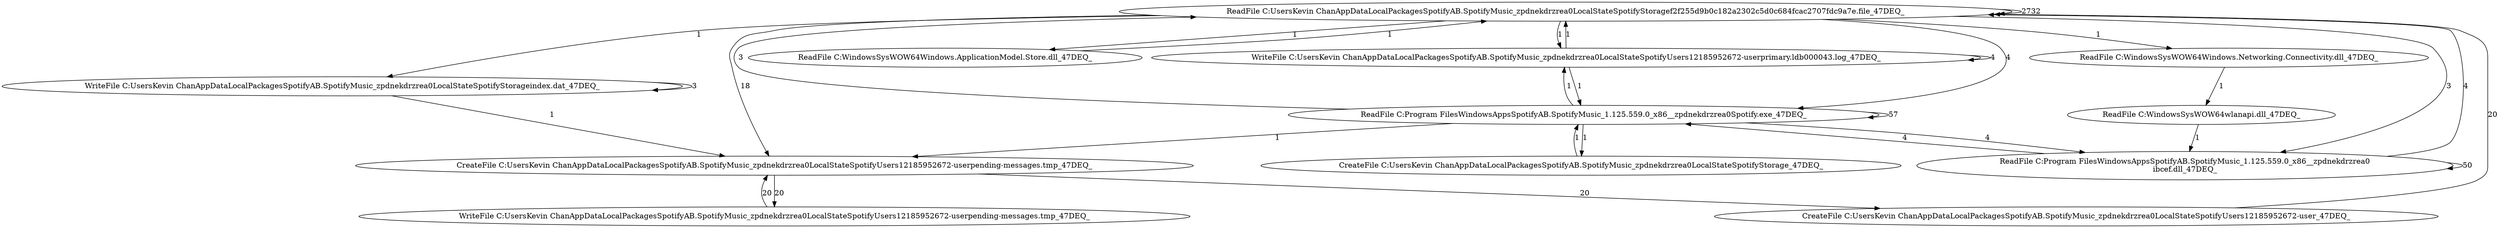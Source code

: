 strict digraph G {
  "ReadFile C:\Users\Kevin Chan\AppData\Local\Packages\SpotifyAB.SpotifyMusic_zpdnekdrzrea0\LocalState\Spotify\Storage\f2\f255d9b0c182a2302c5d0c684fcac2707fdc9a7e.file_47DEQ_";
  "WriteFile C:\Users\Kevin Chan\AppData\Local\Packages\SpotifyAB.SpotifyMusic_zpdnekdrzrea0\LocalState\Spotify\Storage\index.dat_47DEQ_";
  "CreateFile C:\Users\Kevin Chan\AppData\Local\Packages\SpotifyAB.SpotifyMusic_zpdnekdrzrea0\LocalState\Spotify\Users\12185952672-user\pending-messages.tmp_47DEQ_";
  "WriteFile C:\Users\Kevin Chan\AppData\Local\Packages\SpotifyAB.SpotifyMusic_zpdnekdrzrea0\LocalState\Spotify\Users\12185952672-user\pending-messages.tmp_47DEQ_";
  "CreateFile C:\Users\Kevin Chan\AppData\Local\Packages\SpotifyAB.SpotifyMusic_zpdnekdrzrea0\LocalState\Spotify\Users\12185952672-user_47DEQ_";
  "WriteFile C:\Users\Kevin Chan\AppData\Local\Packages\SpotifyAB.SpotifyMusic_zpdnekdrzrea0\LocalState\Spotify\Users\12185952672-user\primary.ldb\000043.log_47DEQ_";
  "ReadFile C:\Windows\SysWOW64\Windows.ApplicationModel.Store.dll_47DEQ_";
  "ReadFile C:\Windows\SysWOW64\Windows.Networking.Connectivity.dll_47DEQ_";
  "ReadFile C:\Windows\SysWOW64\wlanapi.dll_47DEQ_";
  "ReadFile C:\Program Files\WindowsApps\SpotifyAB.SpotifyMusic_1.125.559.0_x86__zpdnekdrzrea0\libcef.dll_47DEQ_";
  "ReadFile C:\Program Files\WindowsApps\SpotifyAB.SpotifyMusic_1.125.559.0_x86__zpdnekdrzrea0\Spotify.exe_47DEQ_";
  "CreateFile C:\Users\Kevin Chan\AppData\Local\Packages\SpotifyAB.SpotifyMusic_zpdnekdrzrea0\LocalState\Spotify\Storage_47DEQ_";
  "ReadFile C:\Users\Kevin Chan\AppData\Local\Packages\SpotifyAB.SpotifyMusic_zpdnekdrzrea0\LocalState\Spotify\Storage\f2\f255d9b0c182a2302c5d0c684fcac2707fdc9a7e.file_47DEQ_" -> "ReadFile C:\Users\Kevin Chan\AppData\Local\Packages\SpotifyAB.SpotifyMusic_zpdnekdrzrea0\LocalState\Spotify\Storage\f2\f255d9b0c182a2302c5d0c684fcac2707fdc9a7e.file_47DEQ_" [ label="2732" ];
  "ReadFile C:\Users\Kevin Chan\AppData\Local\Packages\SpotifyAB.SpotifyMusic_zpdnekdrzrea0\LocalState\Spotify\Storage\f2\f255d9b0c182a2302c5d0c684fcac2707fdc9a7e.file_47DEQ_" -> "WriteFile C:\Users\Kevin Chan\AppData\Local\Packages\SpotifyAB.SpotifyMusic_zpdnekdrzrea0\LocalState\Spotify\Storage\index.dat_47DEQ_" [ label="1" ];
  "WriteFile C:\Users\Kevin Chan\AppData\Local\Packages\SpotifyAB.SpotifyMusic_zpdnekdrzrea0\LocalState\Spotify\Storage\index.dat_47DEQ_" -> "WriteFile C:\Users\Kevin Chan\AppData\Local\Packages\SpotifyAB.SpotifyMusic_zpdnekdrzrea0\LocalState\Spotify\Storage\index.dat_47DEQ_" [ label="3" ];
  "WriteFile C:\Users\Kevin Chan\AppData\Local\Packages\SpotifyAB.SpotifyMusic_zpdnekdrzrea0\LocalState\Spotify\Storage\index.dat_47DEQ_" -> "CreateFile C:\Users\Kevin Chan\AppData\Local\Packages\SpotifyAB.SpotifyMusic_zpdnekdrzrea0\LocalState\Spotify\Users\12185952672-user\pending-messages.tmp_47DEQ_" [ label="1" ];
  "CreateFile C:\Users\Kevin Chan\AppData\Local\Packages\SpotifyAB.SpotifyMusic_zpdnekdrzrea0\LocalState\Spotify\Users\12185952672-user\pending-messages.tmp_47DEQ_" -> "WriteFile C:\Users\Kevin Chan\AppData\Local\Packages\SpotifyAB.SpotifyMusic_zpdnekdrzrea0\LocalState\Spotify\Users\12185952672-user\pending-messages.tmp_47DEQ_" [ label="20" ];
  "WriteFile C:\Users\Kevin Chan\AppData\Local\Packages\SpotifyAB.SpotifyMusic_zpdnekdrzrea0\LocalState\Spotify\Users\12185952672-user\pending-messages.tmp_47DEQ_" -> "CreateFile C:\Users\Kevin Chan\AppData\Local\Packages\SpotifyAB.SpotifyMusic_zpdnekdrzrea0\LocalState\Spotify\Users\12185952672-user\pending-messages.tmp_47DEQ_" [ label="20" ];
  "CreateFile C:\Users\Kevin Chan\AppData\Local\Packages\SpotifyAB.SpotifyMusic_zpdnekdrzrea0\LocalState\Spotify\Users\12185952672-user\pending-messages.tmp_47DEQ_" -> "CreateFile C:\Users\Kevin Chan\AppData\Local\Packages\SpotifyAB.SpotifyMusic_zpdnekdrzrea0\LocalState\Spotify\Users\12185952672-user_47DEQ_" [ label="20" ];
  "CreateFile C:\Users\Kevin Chan\AppData\Local\Packages\SpotifyAB.SpotifyMusic_zpdnekdrzrea0\LocalState\Spotify\Users\12185952672-user_47DEQ_" -> "ReadFile C:\Users\Kevin Chan\AppData\Local\Packages\SpotifyAB.SpotifyMusic_zpdnekdrzrea0\LocalState\Spotify\Storage\f2\f255d9b0c182a2302c5d0c684fcac2707fdc9a7e.file_47DEQ_" [ label="20" ];
  "ReadFile C:\Users\Kevin Chan\AppData\Local\Packages\SpotifyAB.SpotifyMusic_zpdnekdrzrea0\LocalState\Spotify\Storage\f2\f255d9b0c182a2302c5d0c684fcac2707fdc9a7e.file_47DEQ_" -> "CreateFile C:\Users\Kevin Chan\AppData\Local\Packages\SpotifyAB.SpotifyMusic_zpdnekdrzrea0\LocalState\Spotify\Users\12185952672-user\pending-messages.tmp_47DEQ_" [ label="18" ];
  "ReadFile C:\Users\Kevin Chan\AppData\Local\Packages\SpotifyAB.SpotifyMusic_zpdnekdrzrea0\LocalState\Spotify\Storage\f2\f255d9b0c182a2302c5d0c684fcac2707fdc9a7e.file_47DEQ_" -> "WriteFile C:\Users\Kevin Chan\AppData\Local\Packages\SpotifyAB.SpotifyMusic_zpdnekdrzrea0\LocalState\Spotify\Users\12185952672-user\primary.ldb\000043.log_47DEQ_" [ label="1" ];
  "WriteFile C:\Users\Kevin Chan\AppData\Local\Packages\SpotifyAB.SpotifyMusic_zpdnekdrzrea0\LocalState\Spotify\Users\12185952672-user\primary.ldb\000043.log_47DEQ_" -> "WriteFile C:\Users\Kevin Chan\AppData\Local\Packages\SpotifyAB.SpotifyMusic_zpdnekdrzrea0\LocalState\Spotify\Users\12185952672-user\primary.ldb\000043.log_47DEQ_" [ label="4" ];
  "WriteFile C:\Users\Kevin Chan\AppData\Local\Packages\SpotifyAB.SpotifyMusic_zpdnekdrzrea0\LocalState\Spotify\Users\12185952672-user\primary.ldb\000043.log_47DEQ_" -> "ReadFile C:\Users\Kevin Chan\AppData\Local\Packages\SpotifyAB.SpotifyMusic_zpdnekdrzrea0\LocalState\Spotify\Storage\f2\f255d9b0c182a2302c5d0c684fcac2707fdc9a7e.file_47DEQ_" [ label="1" ];
  "ReadFile C:\Users\Kevin Chan\AppData\Local\Packages\SpotifyAB.SpotifyMusic_zpdnekdrzrea0\LocalState\Spotify\Storage\f2\f255d9b0c182a2302c5d0c684fcac2707fdc9a7e.file_47DEQ_" -> "ReadFile C:\Windows\SysWOW64\Windows.ApplicationModel.Store.dll_47DEQ_" [ label="1" ];
  "ReadFile C:\Windows\SysWOW64\Windows.ApplicationModel.Store.dll_47DEQ_" -> "ReadFile C:\Users\Kevin Chan\AppData\Local\Packages\SpotifyAB.SpotifyMusic_zpdnekdrzrea0\LocalState\Spotify\Storage\f2\f255d9b0c182a2302c5d0c684fcac2707fdc9a7e.file_47DEQ_" [ label="1" ];
  "ReadFile C:\Users\Kevin Chan\AppData\Local\Packages\SpotifyAB.SpotifyMusic_zpdnekdrzrea0\LocalState\Spotify\Storage\f2\f255d9b0c182a2302c5d0c684fcac2707fdc9a7e.file_47DEQ_" -> "ReadFile C:\Windows\SysWOW64\Windows.Networking.Connectivity.dll_47DEQ_" [ label="1" ];
  "ReadFile C:\Windows\SysWOW64\Windows.Networking.Connectivity.dll_47DEQ_" -> "ReadFile C:\Windows\SysWOW64\wlanapi.dll_47DEQ_" [ label="1" ];
  "ReadFile C:\Windows\SysWOW64\wlanapi.dll_47DEQ_" -> "ReadFile C:\Program Files\WindowsApps\SpotifyAB.SpotifyMusic_1.125.559.0_x86__zpdnekdrzrea0\libcef.dll_47DEQ_" [ label="1" ];
  "ReadFile C:\Program Files\WindowsApps\SpotifyAB.SpotifyMusic_1.125.559.0_x86__zpdnekdrzrea0\libcef.dll_47DEQ_" -> "ReadFile C:\Program Files\WindowsApps\SpotifyAB.SpotifyMusic_1.125.559.0_x86__zpdnekdrzrea0\libcef.dll_47DEQ_" [ label="50" ];
  "ReadFile C:\Program Files\WindowsApps\SpotifyAB.SpotifyMusic_1.125.559.0_x86__zpdnekdrzrea0\libcef.dll_47DEQ_" -> "ReadFile C:\Users\Kevin Chan\AppData\Local\Packages\SpotifyAB.SpotifyMusic_zpdnekdrzrea0\LocalState\Spotify\Storage\f2\f255d9b0c182a2302c5d0c684fcac2707fdc9a7e.file_47DEQ_" [ label="4" ];
  "ReadFile C:\Users\Kevin Chan\AppData\Local\Packages\SpotifyAB.SpotifyMusic_zpdnekdrzrea0\LocalState\Spotify\Storage\f2\f255d9b0c182a2302c5d0c684fcac2707fdc9a7e.file_47DEQ_" -> "ReadFile C:\Program Files\WindowsApps\SpotifyAB.SpotifyMusic_1.125.559.0_x86__zpdnekdrzrea0\Spotify.exe_47DEQ_" [ label="4" ];
  "ReadFile C:\Program Files\WindowsApps\SpotifyAB.SpotifyMusic_1.125.559.0_x86__zpdnekdrzrea0\Spotify.exe_47DEQ_" -> "ReadFile C:\Program Files\WindowsApps\SpotifyAB.SpotifyMusic_1.125.559.0_x86__zpdnekdrzrea0\Spotify.exe_47DEQ_" [ label="57" ];
  "ReadFile C:\Program Files\WindowsApps\SpotifyAB.SpotifyMusic_1.125.559.0_x86__zpdnekdrzrea0\Spotify.exe_47DEQ_" -> "WriteFile C:\Users\Kevin Chan\AppData\Local\Packages\SpotifyAB.SpotifyMusic_zpdnekdrzrea0\LocalState\Spotify\Users\12185952672-user\primary.ldb\000043.log_47DEQ_" [ label="1" ];
  "WriteFile C:\Users\Kevin Chan\AppData\Local\Packages\SpotifyAB.SpotifyMusic_zpdnekdrzrea0\LocalState\Spotify\Users\12185952672-user\primary.ldb\000043.log_47DEQ_" -> "ReadFile C:\Program Files\WindowsApps\SpotifyAB.SpotifyMusic_1.125.559.0_x86__zpdnekdrzrea0\Spotify.exe_47DEQ_" [ label="1" ];
  "ReadFile C:\Program Files\WindowsApps\SpotifyAB.SpotifyMusic_1.125.559.0_x86__zpdnekdrzrea0\Spotify.exe_47DEQ_" -> "ReadFile C:\Users\Kevin Chan\AppData\Local\Packages\SpotifyAB.SpotifyMusic_zpdnekdrzrea0\LocalState\Spotify\Storage\f2\f255d9b0c182a2302c5d0c684fcac2707fdc9a7e.file_47DEQ_" [ label="3" ];
  "ReadFile C:\Users\Kevin Chan\AppData\Local\Packages\SpotifyAB.SpotifyMusic_zpdnekdrzrea0\LocalState\Spotify\Storage\f2\f255d9b0c182a2302c5d0c684fcac2707fdc9a7e.file_47DEQ_" -> "ReadFile C:\Program Files\WindowsApps\SpotifyAB.SpotifyMusic_1.125.559.0_x86__zpdnekdrzrea0\libcef.dll_47DEQ_" [ label="3" ];
  "ReadFile C:\Program Files\WindowsApps\SpotifyAB.SpotifyMusic_1.125.559.0_x86__zpdnekdrzrea0\libcef.dll_47DEQ_" -> "ReadFile C:\Program Files\WindowsApps\SpotifyAB.SpotifyMusic_1.125.559.0_x86__zpdnekdrzrea0\Spotify.exe_47DEQ_" [ label="4" ];
  "ReadFile C:\Program Files\WindowsApps\SpotifyAB.SpotifyMusic_1.125.559.0_x86__zpdnekdrzrea0\Spotify.exe_47DEQ_" -> "ReadFile C:\Program Files\WindowsApps\SpotifyAB.SpotifyMusic_1.125.559.0_x86__zpdnekdrzrea0\libcef.dll_47DEQ_" [ label="4" ];
  "ReadFile C:\Program Files\WindowsApps\SpotifyAB.SpotifyMusic_1.125.559.0_x86__zpdnekdrzrea0\Spotify.exe_47DEQ_" -> "CreateFile C:\Users\Kevin Chan\AppData\Local\Packages\SpotifyAB.SpotifyMusic_zpdnekdrzrea0\LocalState\Spotify\Storage_47DEQ_" [ label="1" ];
  "CreateFile C:\Users\Kevin Chan\AppData\Local\Packages\SpotifyAB.SpotifyMusic_zpdnekdrzrea0\LocalState\Spotify\Storage_47DEQ_" -> "ReadFile C:\Program Files\WindowsApps\SpotifyAB.SpotifyMusic_1.125.559.0_x86__zpdnekdrzrea0\Spotify.exe_47DEQ_" [ label="1" ];
  "ReadFile C:\Program Files\WindowsApps\SpotifyAB.SpotifyMusic_1.125.559.0_x86__zpdnekdrzrea0\Spotify.exe_47DEQ_" -> "CreateFile C:\Users\Kevin Chan\AppData\Local\Packages\SpotifyAB.SpotifyMusic_zpdnekdrzrea0\LocalState\Spotify\Users\12185952672-user\pending-messages.tmp_47DEQ_" [ label="1" ];
}
